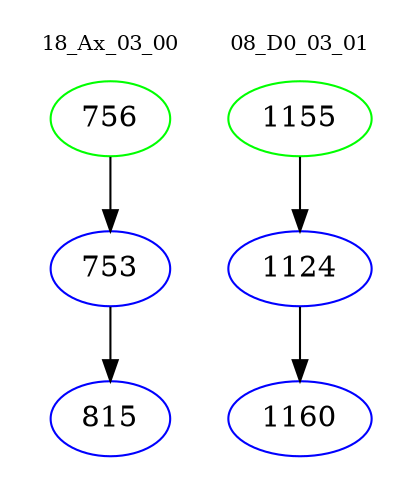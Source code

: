digraph{
subgraph cluster_0 {
color = white
label = "18_Ax_03_00";
fontsize=10;
T0_756 [label="756", color="green"]
T0_756 -> T0_753 [color="black"]
T0_753 [label="753", color="blue"]
T0_753 -> T0_815 [color="black"]
T0_815 [label="815", color="blue"]
}
subgraph cluster_1 {
color = white
label = "08_D0_03_01";
fontsize=10;
T1_1155 [label="1155", color="green"]
T1_1155 -> T1_1124 [color="black"]
T1_1124 [label="1124", color="blue"]
T1_1124 -> T1_1160 [color="black"]
T1_1160 [label="1160", color="blue"]
}
}
